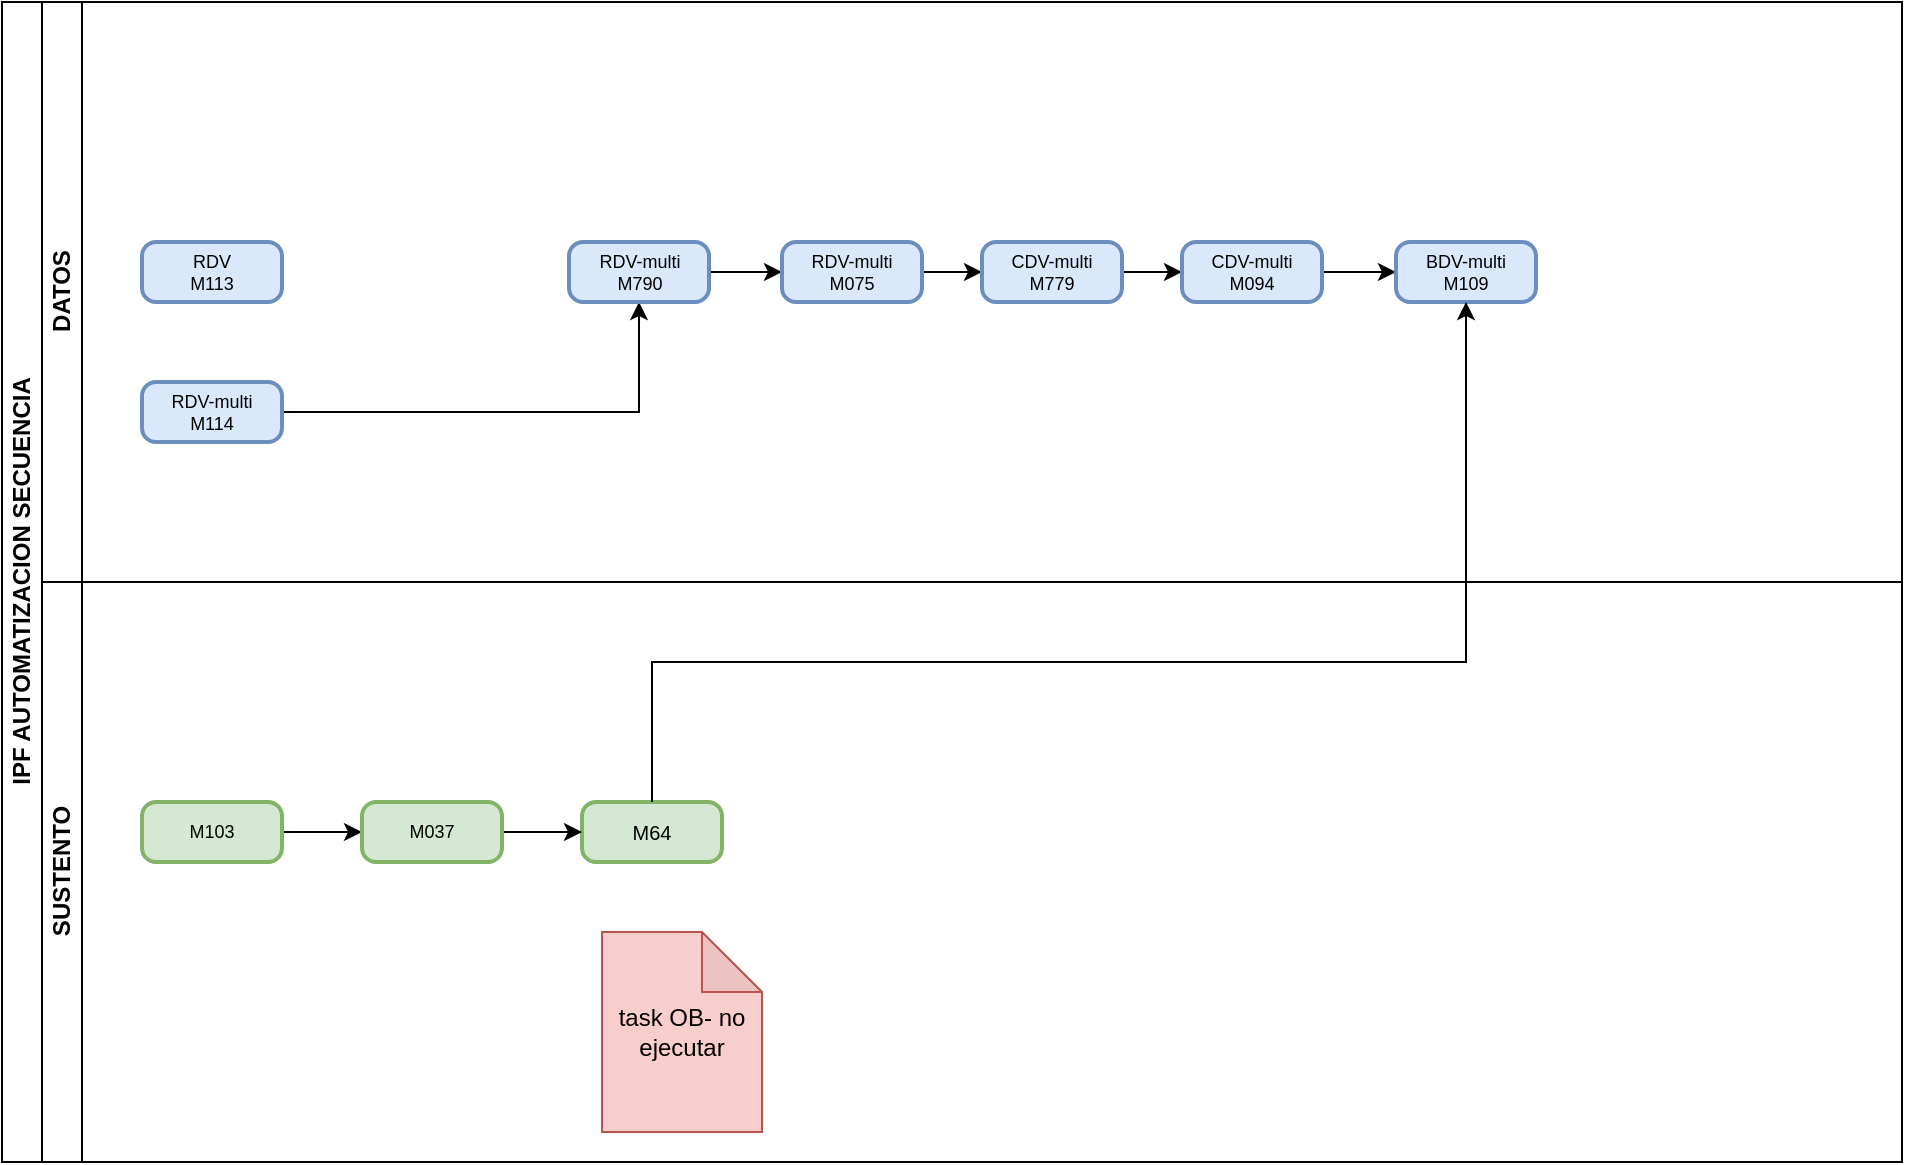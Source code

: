 <mxfile version="22.1.3" type="github">
  <diagram name="Página-1" id="spP1YFF_guTkTWRbTwB5">
    <mxGraphModel dx="1050" dy="542" grid="1" gridSize="10" guides="1" tooltips="1" connect="1" arrows="1" fold="1" page="1" pageScale="1" pageWidth="827" pageHeight="1169" math="0" shadow="0">
      <root>
        <mxCell id="0" />
        <mxCell id="1" parent="0" />
        <mxCell id="LE13JaDe_Nj9OXxJ77rd-1" value="IPF AUTOMATIZACION SECUENCIA" style="swimlane;childLayout=stackLayout;resizeParent=1;resizeParentMax=0;horizontal=0;startSize=20;horizontalStack=0;html=1;" parent="1" vertex="1">
          <mxGeometry x="60" y="20" width="950" height="580" as="geometry" />
        </mxCell>
        <mxCell id="LE13JaDe_Nj9OXxJ77rd-2" value="DATOS" style="swimlane;startSize=20;horizontal=0;html=1;" parent="LE13JaDe_Nj9OXxJ77rd-1" vertex="1">
          <mxGeometry x="20" width="930" height="290" as="geometry" />
        </mxCell>
        <mxCell id="LE13JaDe_Nj9OXxJ77rd-5" value="RDV&lt;br&gt;M113" style="rounded=1;whiteSpace=wrap;html=1;absoluteArcSize=1;arcSize=14;strokeWidth=2;fontSize=9;fillColor=#dae8fc;strokeColor=#6c8ebf;" parent="LE13JaDe_Nj9OXxJ77rd-2" vertex="1">
          <mxGeometry x="50" y="120" width="70" height="30" as="geometry" />
        </mxCell>
        <mxCell id="LE13JaDe_Nj9OXxJ77rd-20" value="" style="edgeStyle=orthogonalEdgeStyle;rounded=0;orthogonalLoop=1;jettySize=auto;html=1;" parent="LE13JaDe_Nj9OXxJ77rd-2" source="LE13JaDe_Nj9OXxJ77rd-15" target="LE13JaDe_Nj9OXxJ77rd-18" edge="1">
          <mxGeometry relative="1" as="geometry" />
        </mxCell>
        <mxCell id="LE13JaDe_Nj9OXxJ77rd-15" value="RDV-multi&lt;br&gt;M114" style="rounded=1;whiteSpace=wrap;html=1;absoluteArcSize=1;arcSize=14;strokeWidth=2;fontSize=9;fillColor=#dae8fc;strokeColor=#6c8ebf;" parent="LE13JaDe_Nj9OXxJ77rd-2" vertex="1">
          <mxGeometry x="50" y="190" width="70" height="30" as="geometry" />
        </mxCell>
        <mxCell id="LE13JaDe_Nj9OXxJ77rd-21" value="" style="edgeStyle=orthogonalEdgeStyle;rounded=0;orthogonalLoop=1;jettySize=auto;html=1;" parent="LE13JaDe_Nj9OXxJ77rd-2" source="LE13JaDe_Nj9OXxJ77rd-18" target="LE13JaDe_Nj9OXxJ77rd-19" edge="1">
          <mxGeometry relative="1" as="geometry" />
        </mxCell>
        <mxCell id="LE13JaDe_Nj9OXxJ77rd-18" value="RDV-multi&lt;br&gt;M790" style="rounded=1;whiteSpace=wrap;html=1;absoluteArcSize=1;arcSize=14;strokeWidth=2;fontSize=9;fillColor=#dae8fc;strokeColor=#6c8ebf;" parent="LE13JaDe_Nj9OXxJ77rd-2" vertex="1">
          <mxGeometry x="263.5" y="120" width="70" height="30" as="geometry" />
        </mxCell>
        <mxCell id="LE13JaDe_Nj9OXxJ77rd-23" value="" style="edgeStyle=orthogonalEdgeStyle;rounded=0;orthogonalLoop=1;jettySize=auto;html=1;" parent="LE13JaDe_Nj9OXxJ77rd-2" source="LE13JaDe_Nj9OXxJ77rd-19" target="LE13JaDe_Nj9OXxJ77rd-22" edge="1">
          <mxGeometry relative="1" as="geometry" />
        </mxCell>
        <mxCell id="LE13JaDe_Nj9OXxJ77rd-19" value="RDV-multi&lt;br&gt;M075" style="rounded=1;whiteSpace=wrap;html=1;absoluteArcSize=1;arcSize=14;strokeWidth=2;fontSize=9;fillColor=#dae8fc;strokeColor=#6c8ebf;" parent="LE13JaDe_Nj9OXxJ77rd-2" vertex="1">
          <mxGeometry x="370" y="120" width="70" height="30" as="geometry" />
        </mxCell>
        <mxCell id="LE13JaDe_Nj9OXxJ77rd-25" value="" style="edgeStyle=orthogonalEdgeStyle;rounded=0;orthogonalLoop=1;jettySize=auto;html=1;" parent="LE13JaDe_Nj9OXxJ77rd-2" source="LE13JaDe_Nj9OXxJ77rd-22" target="LE13JaDe_Nj9OXxJ77rd-24" edge="1">
          <mxGeometry relative="1" as="geometry" />
        </mxCell>
        <mxCell id="LE13JaDe_Nj9OXxJ77rd-22" value="CDV-multi&lt;br&gt;M779" style="rounded=1;whiteSpace=wrap;html=1;absoluteArcSize=1;arcSize=14;strokeWidth=2;fontSize=9;fillColor=#dae8fc;strokeColor=#6c8ebf;" parent="LE13JaDe_Nj9OXxJ77rd-2" vertex="1">
          <mxGeometry x="470" y="120" width="70" height="30" as="geometry" />
        </mxCell>
        <mxCell id="LE13JaDe_Nj9OXxJ77rd-27" value="" style="edgeStyle=orthogonalEdgeStyle;rounded=0;orthogonalLoop=1;jettySize=auto;html=1;" parent="LE13JaDe_Nj9OXxJ77rd-2" source="LE13JaDe_Nj9OXxJ77rd-24" target="LE13JaDe_Nj9OXxJ77rd-26" edge="1">
          <mxGeometry relative="1" as="geometry" />
        </mxCell>
        <mxCell id="LE13JaDe_Nj9OXxJ77rd-24" value="CDV-multi&lt;br&gt;M094" style="rounded=1;whiteSpace=wrap;html=1;absoluteArcSize=1;arcSize=14;strokeWidth=2;fontSize=9;fillColor=#dae8fc;strokeColor=#6c8ebf;" parent="LE13JaDe_Nj9OXxJ77rd-2" vertex="1">
          <mxGeometry x="570" y="120" width="70" height="30" as="geometry" />
        </mxCell>
        <mxCell id="LE13JaDe_Nj9OXxJ77rd-26" value="BDV-multi&lt;br&gt;M109" style="rounded=1;whiteSpace=wrap;html=1;absoluteArcSize=1;arcSize=14;strokeWidth=2;fontSize=9;fillColor=#dae8fc;strokeColor=#6c8ebf;" parent="LE13JaDe_Nj9OXxJ77rd-2" vertex="1">
          <mxGeometry x="677" y="120" width="70" height="30" as="geometry" />
        </mxCell>
        <mxCell id="LE13JaDe_Nj9OXxJ77rd-4" value="SUSTENTO" style="swimlane;startSize=20;horizontal=0;html=1;" parent="LE13JaDe_Nj9OXxJ77rd-1" vertex="1">
          <mxGeometry x="20" y="290" width="930" height="290" as="geometry" />
        </mxCell>
        <mxCell id="QqdYUTqxi6l-Nm98Dn9c-2" value="" style="edgeStyle=orthogonalEdgeStyle;rounded=0;orthogonalLoop=1;jettySize=auto;html=1;" edge="1" parent="LE13JaDe_Nj9OXxJ77rd-4" source="LE13JaDe_Nj9OXxJ77rd-6" target="QqdYUTqxi6l-Nm98Dn9c-1">
          <mxGeometry relative="1" as="geometry" />
        </mxCell>
        <mxCell id="LE13JaDe_Nj9OXxJ77rd-6" value="M103" style="rounded=1;whiteSpace=wrap;html=1;absoluteArcSize=1;arcSize=14;strokeWidth=2;fontSize=9;fillColor=#d5e8d4;strokeColor=#82b366;" parent="LE13JaDe_Nj9OXxJ77rd-4" vertex="1">
          <mxGeometry x="50" y="110" width="70" height="30" as="geometry" />
        </mxCell>
        <mxCell id="LE13JaDe_Nj9OXxJ77rd-8" value="M64" style="rounded=1;whiteSpace=wrap;html=1;absoluteArcSize=1;arcSize=14;strokeWidth=2;fontSize=10;fillColor=#d5e8d4;strokeColor=#82b366;" parent="LE13JaDe_Nj9OXxJ77rd-4" vertex="1">
          <mxGeometry x="270" y="110" width="70" height="30" as="geometry" />
        </mxCell>
        <mxCell id="LE13JaDe_Nj9OXxJ77rd-17" value="task OB- no ejecutar" style="shape=note;whiteSpace=wrap;html=1;backgroundOutline=1;darkOpacity=0.05;fillColor=#f8cecc;strokeColor=#b85450;" parent="LE13JaDe_Nj9OXxJ77rd-4" vertex="1">
          <mxGeometry x="280" y="175" width="80" height="100" as="geometry" />
        </mxCell>
        <mxCell id="QqdYUTqxi6l-Nm98Dn9c-3" value="" style="edgeStyle=orthogonalEdgeStyle;rounded=0;orthogonalLoop=1;jettySize=auto;html=1;" edge="1" parent="LE13JaDe_Nj9OXxJ77rd-4" source="QqdYUTqxi6l-Nm98Dn9c-1" target="LE13JaDe_Nj9OXxJ77rd-8">
          <mxGeometry relative="1" as="geometry" />
        </mxCell>
        <mxCell id="QqdYUTqxi6l-Nm98Dn9c-1" value="M037" style="rounded=1;whiteSpace=wrap;html=1;absoluteArcSize=1;arcSize=14;strokeWidth=2;fontSize=9;fillColor=#d5e8d4;strokeColor=#82b366;" vertex="1" parent="LE13JaDe_Nj9OXxJ77rd-4">
          <mxGeometry x="160" y="110" width="70" height="30" as="geometry" />
        </mxCell>
        <mxCell id="LE13JaDe_Nj9OXxJ77rd-29" style="edgeStyle=orthogonalEdgeStyle;rounded=0;orthogonalLoop=1;jettySize=auto;html=1;" parent="LE13JaDe_Nj9OXxJ77rd-1" source="LE13JaDe_Nj9OXxJ77rd-8" target="LE13JaDe_Nj9OXxJ77rd-26" edge="1">
          <mxGeometry relative="1" as="geometry">
            <Array as="points">
              <mxPoint x="325" y="330" />
              <mxPoint x="732" y="330" />
            </Array>
          </mxGeometry>
        </mxCell>
      </root>
    </mxGraphModel>
  </diagram>
</mxfile>

